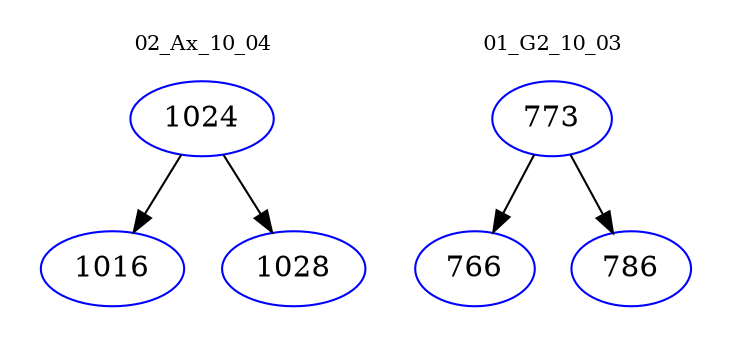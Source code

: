 digraph{
subgraph cluster_0 {
color = white
label = "02_Ax_10_04";
fontsize=10;
T0_1024 [label="1024", color="blue"]
T0_1024 -> T0_1016 [color="black"]
T0_1016 [label="1016", color="blue"]
T0_1024 -> T0_1028 [color="black"]
T0_1028 [label="1028", color="blue"]
}
subgraph cluster_1 {
color = white
label = "01_G2_10_03";
fontsize=10;
T1_773 [label="773", color="blue"]
T1_773 -> T1_766 [color="black"]
T1_766 [label="766", color="blue"]
T1_773 -> T1_786 [color="black"]
T1_786 [label="786", color="blue"]
}
}
